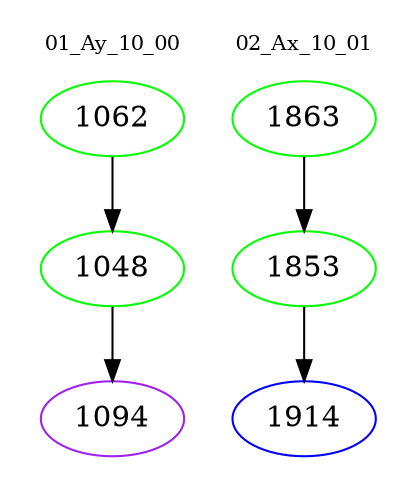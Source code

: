 digraph{
subgraph cluster_0 {
color = white
label = "01_Ay_10_00";
fontsize=10;
T0_1062 [label="1062", color="green"]
T0_1062 -> T0_1048 [color="black"]
T0_1048 [label="1048", color="green"]
T0_1048 -> T0_1094 [color="black"]
T0_1094 [label="1094", color="purple"]
}
subgraph cluster_1 {
color = white
label = "02_Ax_10_01";
fontsize=10;
T1_1863 [label="1863", color="green"]
T1_1863 -> T1_1853 [color="black"]
T1_1853 [label="1853", color="green"]
T1_1853 -> T1_1914 [color="black"]
T1_1914 [label="1914", color="blue"]
}
}
